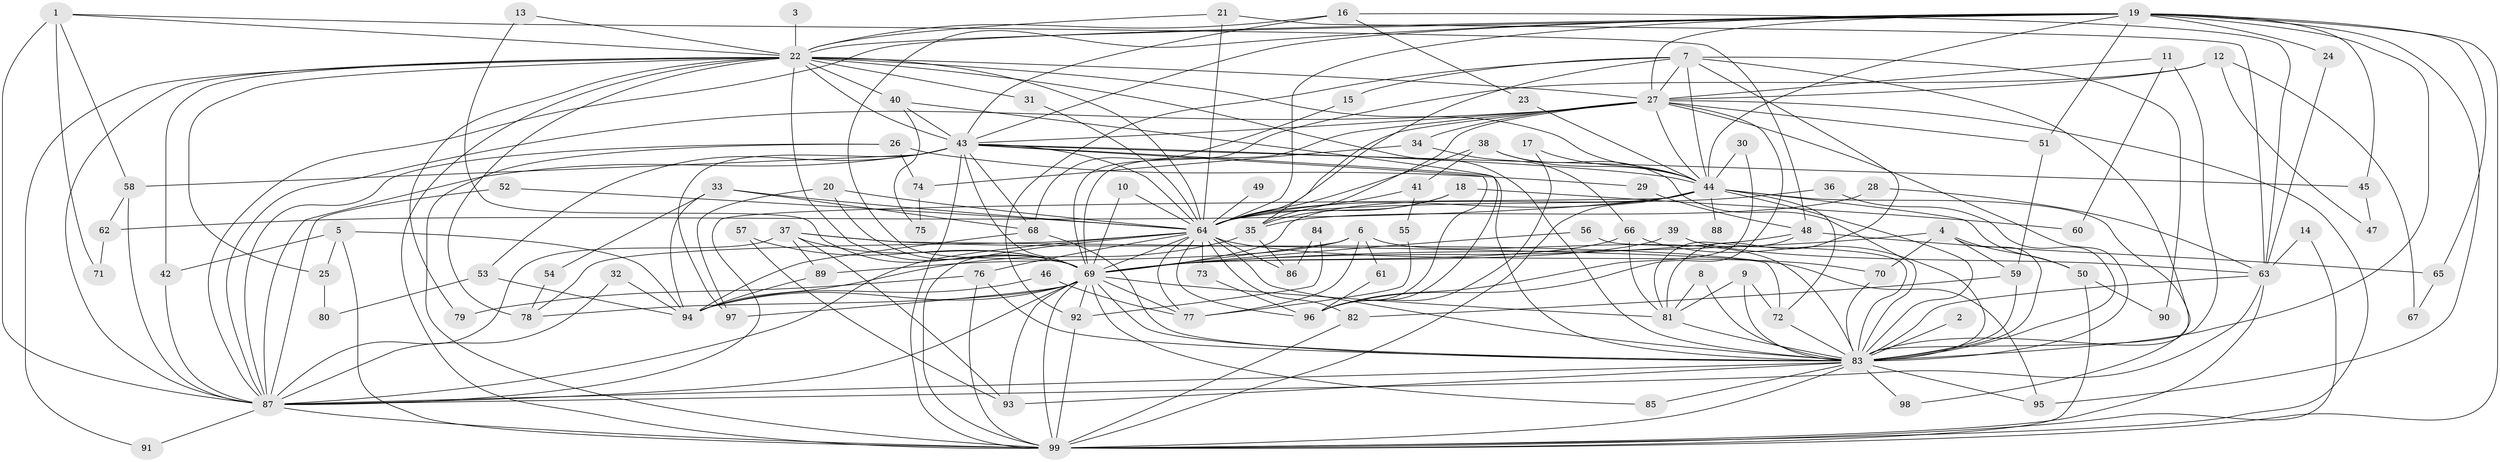 // original degree distribution, {19: 0.014184397163120567, 21: 0.014184397163120567, 18: 0.0070921985815602835, 35: 0.014184397163120567, 15: 0.0070921985815602835, 31: 0.0070921985815602835, 24: 0.0070921985815602835, 9: 0.0070921985815602835, 3: 0.18439716312056736, 5: 0.0425531914893617, 6: 0.014184397163120567, 10: 0.0070921985815602835, 2: 0.5460992907801419, 4: 0.10638297872340426, 8: 0.014184397163120567, 7: 0.0070921985815602835}
// Generated by graph-tools (version 1.1) at 2025/36/03/04/25 23:36:17]
// undirected, 99 vertices, 247 edges
graph export_dot {
  node [color=gray90,style=filled];
  1;
  2;
  3;
  4;
  5;
  6;
  7;
  8;
  9;
  10;
  11;
  12;
  13;
  14;
  15;
  16;
  17;
  18;
  19;
  20;
  21;
  22;
  23;
  24;
  25;
  26;
  27;
  28;
  29;
  30;
  31;
  32;
  33;
  34;
  35;
  36;
  37;
  38;
  39;
  40;
  41;
  42;
  43;
  44;
  45;
  46;
  47;
  48;
  49;
  50;
  51;
  52;
  53;
  54;
  55;
  56;
  57;
  58;
  59;
  60;
  61;
  62;
  63;
  64;
  65;
  66;
  67;
  68;
  69;
  70;
  71;
  72;
  73;
  74;
  75;
  76;
  77;
  78;
  79;
  80;
  81;
  82;
  83;
  84;
  85;
  86;
  87;
  88;
  89;
  90;
  91;
  92;
  93;
  94;
  95;
  96;
  97;
  98;
  99;
  1 -- 22 [weight=1.0];
  1 -- 48 [weight=1.0];
  1 -- 58 [weight=1.0];
  1 -- 71 [weight=1.0];
  1 -- 87 [weight=1.0];
  2 -- 83 [weight=1.0];
  3 -- 22 [weight=1.0];
  4 -- 50 [weight=1.0];
  4 -- 59 [weight=1.0];
  4 -- 69 [weight=1.0];
  4 -- 70 [weight=1.0];
  4 -- 83 [weight=1.0];
  5 -- 25 [weight=1.0];
  5 -- 42 [weight=1.0];
  5 -- 94 [weight=1.0];
  5 -- 99 [weight=1.0];
  6 -- 61 [weight=1.0];
  6 -- 69 [weight=1.0];
  6 -- 77 [weight=1.0];
  6 -- 83 [weight=1.0];
  6 -- 89 [weight=1.0];
  7 -- 15 [weight=1.0];
  7 -- 27 [weight=1.0];
  7 -- 35 [weight=1.0];
  7 -- 44 [weight=1.0];
  7 -- 81 [weight=1.0];
  7 -- 83 [weight=1.0];
  7 -- 90 [weight=1.0];
  7 -- 92 [weight=1.0];
  8 -- 81 [weight=1.0];
  8 -- 83 [weight=1.0];
  9 -- 72 [weight=1.0];
  9 -- 81 [weight=1.0];
  9 -- 83 [weight=1.0];
  10 -- 64 [weight=1.0];
  10 -- 69 [weight=1.0];
  11 -- 27 [weight=1.0];
  11 -- 60 [weight=1.0];
  11 -- 83 [weight=1.0];
  12 -- 27 [weight=1.0];
  12 -- 47 [weight=1.0];
  12 -- 67 [weight=1.0];
  12 -- 69 [weight=1.0];
  13 -- 22 [weight=1.0];
  13 -- 69 [weight=1.0];
  14 -- 63 [weight=1.0];
  14 -- 99 [weight=1.0];
  15 -- 68 [weight=1.0];
  16 -- 22 [weight=1.0];
  16 -- 23 [weight=1.0];
  16 -- 43 [weight=1.0];
  16 -- 63 [weight=1.0];
  17 -- 44 [weight=1.0];
  17 -- 96 [weight=1.0];
  18 -- 35 [weight=1.0];
  18 -- 60 [weight=1.0];
  18 -- 64 [weight=1.0];
  19 -- 22 [weight=1.0];
  19 -- 24 [weight=1.0];
  19 -- 27 [weight=1.0];
  19 -- 43 [weight=1.0];
  19 -- 44 [weight=1.0];
  19 -- 45 [weight=1.0];
  19 -- 51 [weight=1.0];
  19 -- 64 [weight=1.0];
  19 -- 65 [weight=1.0];
  19 -- 69 [weight=1.0];
  19 -- 83 [weight=2.0];
  19 -- 87 [weight=1.0];
  19 -- 95 [weight=1.0];
  19 -- 99 [weight=1.0];
  20 -- 64 [weight=1.0];
  20 -- 69 [weight=2.0];
  20 -- 97 [weight=1.0];
  21 -- 22 [weight=1.0];
  21 -- 63 [weight=1.0];
  21 -- 64 [weight=1.0];
  22 -- 25 [weight=1.0];
  22 -- 27 [weight=1.0];
  22 -- 31 [weight=1.0];
  22 -- 40 [weight=1.0];
  22 -- 42 [weight=1.0];
  22 -- 43 [weight=2.0];
  22 -- 44 [weight=1.0];
  22 -- 64 [weight=1.0];
  22 -- 69 [weight=1.0];
  22 -- 78 [weight=1.0];
  22 -- 79 [weight=1.0];
  22 -- 83 [weight=1.0];
  22 -- 87 [weight=1.0];
  22 -- 91 [weight=1.0];
  22 -- 99 [weight=2.0];
  23 -- 44 [weight=1.0];
  24 -- 63 [weight=1.0];
  25 -- 80 [weight=1.0];
  26 -- 29 [weight=1.0];
  26 -- 74 [weight=1.0];
  26 -- 87 [weight=1.0];
  26 -- 99 [weight=1.0];
  27 -- 34 [weight=1.0];
  27 -- 35 [weight=1.0];
  27 -- 43 [weight=1.0];
  27 -- 44 [weight=1.0];
  27 -- 51 [weight=1.0];
  27 -- 64 [weight=1.0];
  27 -- 69 [weight=2.0];
  27 -- 83 [weight=2.0];
  27 -- 87 [weight=2.0];
  27 -- 96 [weight=1.0];
  27 -- 99 [weight=1.0];
  28 -- 35 [weight=1.0];
  28 -- 63 [weight=1.0];
  29 -- 48 [weight=1.0];
  30 -- 44 [weight=1.0];
  30 -- 96 [weight=1.0];
  31 -- 64 [weight=1.0];
  32 -- 87 [weight=1.0];
  32 -- 94 [weight=1.0];
  33 -- 54 [weight=1.0];
  33 -- 64 [weight=1.0];
  33 -- 68 [weight=1.0];
  33 -- 94 [weight=1.0];
  34 -- 66 [weight=1.0];
  34 -- 74 [weight=1.0];
  35 -- 86 [weight=1.0];
  35 -- 94 [weight=1.0];
  36 -- 64 [weight=1.0];
  36 -- 83 [weight=1.0];
  37 -- 69 [weight=1.0];
  37 -- 72 [weight=1.0];
  37 -- 87 [weight=1.0];
  37 -- 89 [weight=1.0];
  37 -- 93 [weight=1.0];
  37 -- 95 [weight=1.0];
  38 -- 41 [weight=1.0];
  38 -- 44 [weight=1.0];
  38 -- 64 [weight=1.0];
  38 -- 83 [weight=1.0];
  39 -- 63 [weight=1.0];
  39 -- 69 [weight=1.0];
  40 -- 43 [weight=1.0];
  40 -- 75 [weight=1.0];
  40 -- 96 [weight=1.0];
  41 -- 55 [weight=1.0];
  41 -- 64 [weight=1.0];
  42 -- 87 [weight=1.0];
  43 -- 44 [weight=1.0];
  43 -- 45 [weight=1.0];
  43 -- 53 [weight=1.0];
  43 -- 58 [weight=1.0];
  43 -- 64 [weight=1.0];
  43 -- 68 [weight=1.0];
  43 -- 69 [weight=1.0];
  43 -- 83 [weight=1.0];
  43 -- 87 [weight=2.0];
  43 -- 96 [weight=1.0];
  43 -- 97 [weight=1.0];
  43 -- 99 [weight=1.0];
  44 -- 50 [weight=1.0];
  44 -- 62 [weight=1.0];
  44 -- 64 [weight=1.0];
  44 -- 69 [weight=2.0];
  44 -- 72 [weight=1.0];
  44 -- 83 [weight=1.0];
  44 -- 87 [weight=1.0];
  44 -- 88 [weight=1.0];
  44 -- 98 [weight=1.0];
  44 -- 99 [weight=1.0];
  45 -- 47 [weight=1.0];
  46 -- 77 [weight=1.0];
  46 -- 94 [weight=1.0];
  48 -- 65 [weight=1.0];
  48 -- 69 [weight=1.0];
  48 -- 81 [weight=1.0];
  49 -- 64 [weight=1.0];
  50 -- 90 [weight=1.0];
  50 -- 99 [weight=1.0];
  51 -- 59 [weight=1.0];
  52 -- 64 [weight=1.0];
  52 -- 87 [weight=1.0];
  53 -- 80 [weight=1.0];
  53 -- 94 [weight=1.0];
  54 -- 78 [weight=1.0];
  55 -- 77 [weight=1.0];
  56 -- 69 [weight=1.0];
  56 -- 83 [weight=1.0];
  57 -- 69 [weight=1.0];
  57 -- 93 [weight=1.0];
  58 -- 62 [weight=1.0];
  58 -- 87 [weight=1.0];
  59 -- 82 [weight=1.0];
  59 -- 83 [weight=1.0];
  61 -- 96 [weight=1.0];
  62 -- 71 [weight=1.0];
  63 -- 83 [weight=1.0];
  63 -- 87 [weight=1.0];
  63 -- 99 [weight=1.0];
  64 -- 69 [weight=2.0];
  64 -- 70 [weight=1.0];
  64 -- 73 [weight=1.0];
  64 -- 76 [weight=1.0];
  64 -- 77 [weight=1.0];
  64 -- 78 [weight=1.0];
  64 -- 82 [weight=1.0];
  64 -- 83 [weight=1.0];
  64 -- 86 [weight=2.0];
  64 -- 87 [weight=1.0];
  64 -- 96 [weight=1.0];
  64 -- 99 [weight=1.0];
  65 -- 67 [weight=1.0];
  66 -- 69 [weight=1.0];
  66 -- 81 [weight=1.0];
  66 -- 83 [weight=1.0];
  68 -- 83 [weight=1.0];
  68 -- 94 [weight=1.0];
  69 -- 77 [weight=1.0];
  69 -- 78 [weight=1.0];
  69 -- 81 [weight=1.0];
  69 -- 83 [weight=1.0];
  69 -- 85 [weight=1.0];
  69 -- 87 [weight=2.0];
  69 -- 92 [weight=1.0];
  69 -- 93 [weight=1.0];
  69 -- 94 [weight=2.0];
  69 -- 97 [weight=1.0];
  69 -- 99 [weight=1.0];
  70 -- 83 [weight=1.0];
  72 -- 83 [weight=1.0];
  73 -- 96 [weight=1.0];
  74 -- 75 [weight=1.0];
  76 -- 79 [weight=1.0];
  76 -- 83 [weight=1.0];
  76 -- 99 [weight=1.0];
  81 -- 83 [weight=1.0];
  82 -- 99 [weight=1.0];
  83 -- 85 [weight=1.0];
  83 -- 87 [weight=1.0];
  83 -- 93 [weight=1.0];
  83 -- 95 [weight=1.0];
  83 -- 98 [weight=1.0];
  83 -- 99 [weight=1.0];
  84 -- 86 [weight=1.0];
  84 -- 92 [weight=1.0];
  87 -- 91 [weight=1.0];
  87 -- 99 [weight=1.0];
  89 -- 94 [weight=1.0];
  92 -- 99 [weight=1.0];
}
